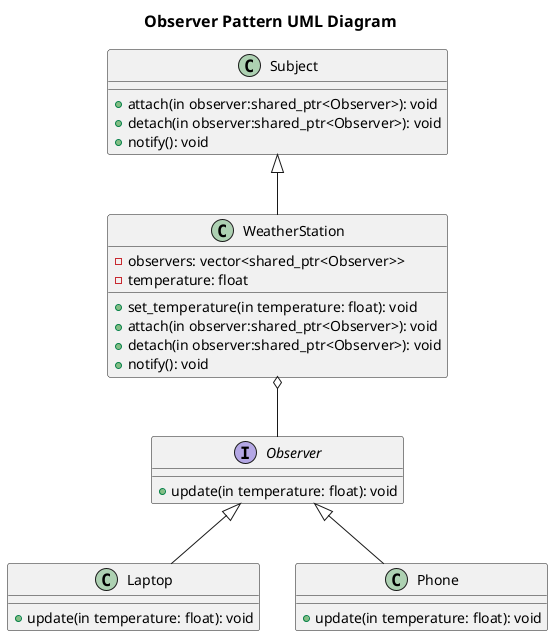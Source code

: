 @startuml

skinparam TitleFontSize 16
title "Observer Pattern UML Diagram"

interface Observer{
    +update(in temperature: float): void
}

class Subject{
    +attach(in observer:shared_ptr<Observer>): void
    +detach(in observer:shared_ptr<Observer>): void
    +notify(): void
}

class WeatherStation{
    -observers: vector<shared_ptr<Observer>>
    -temperature: float
    +set_temperature(in temperature: float): void
    +attach(in observer:shared_ptr<Observer>): void
    +detach(in observer:shared_ptr<Observer>): void
    +notify(): void
}

class Laptop{
    +update(in temperature: float): void
}

class Phone{
    +update(in temperature: float): void
}

Subject <|-- WeatherStation
WeatherStation o-- Observer
Observer <|-- Laptop
Observer <|-- Phone

@enduml
